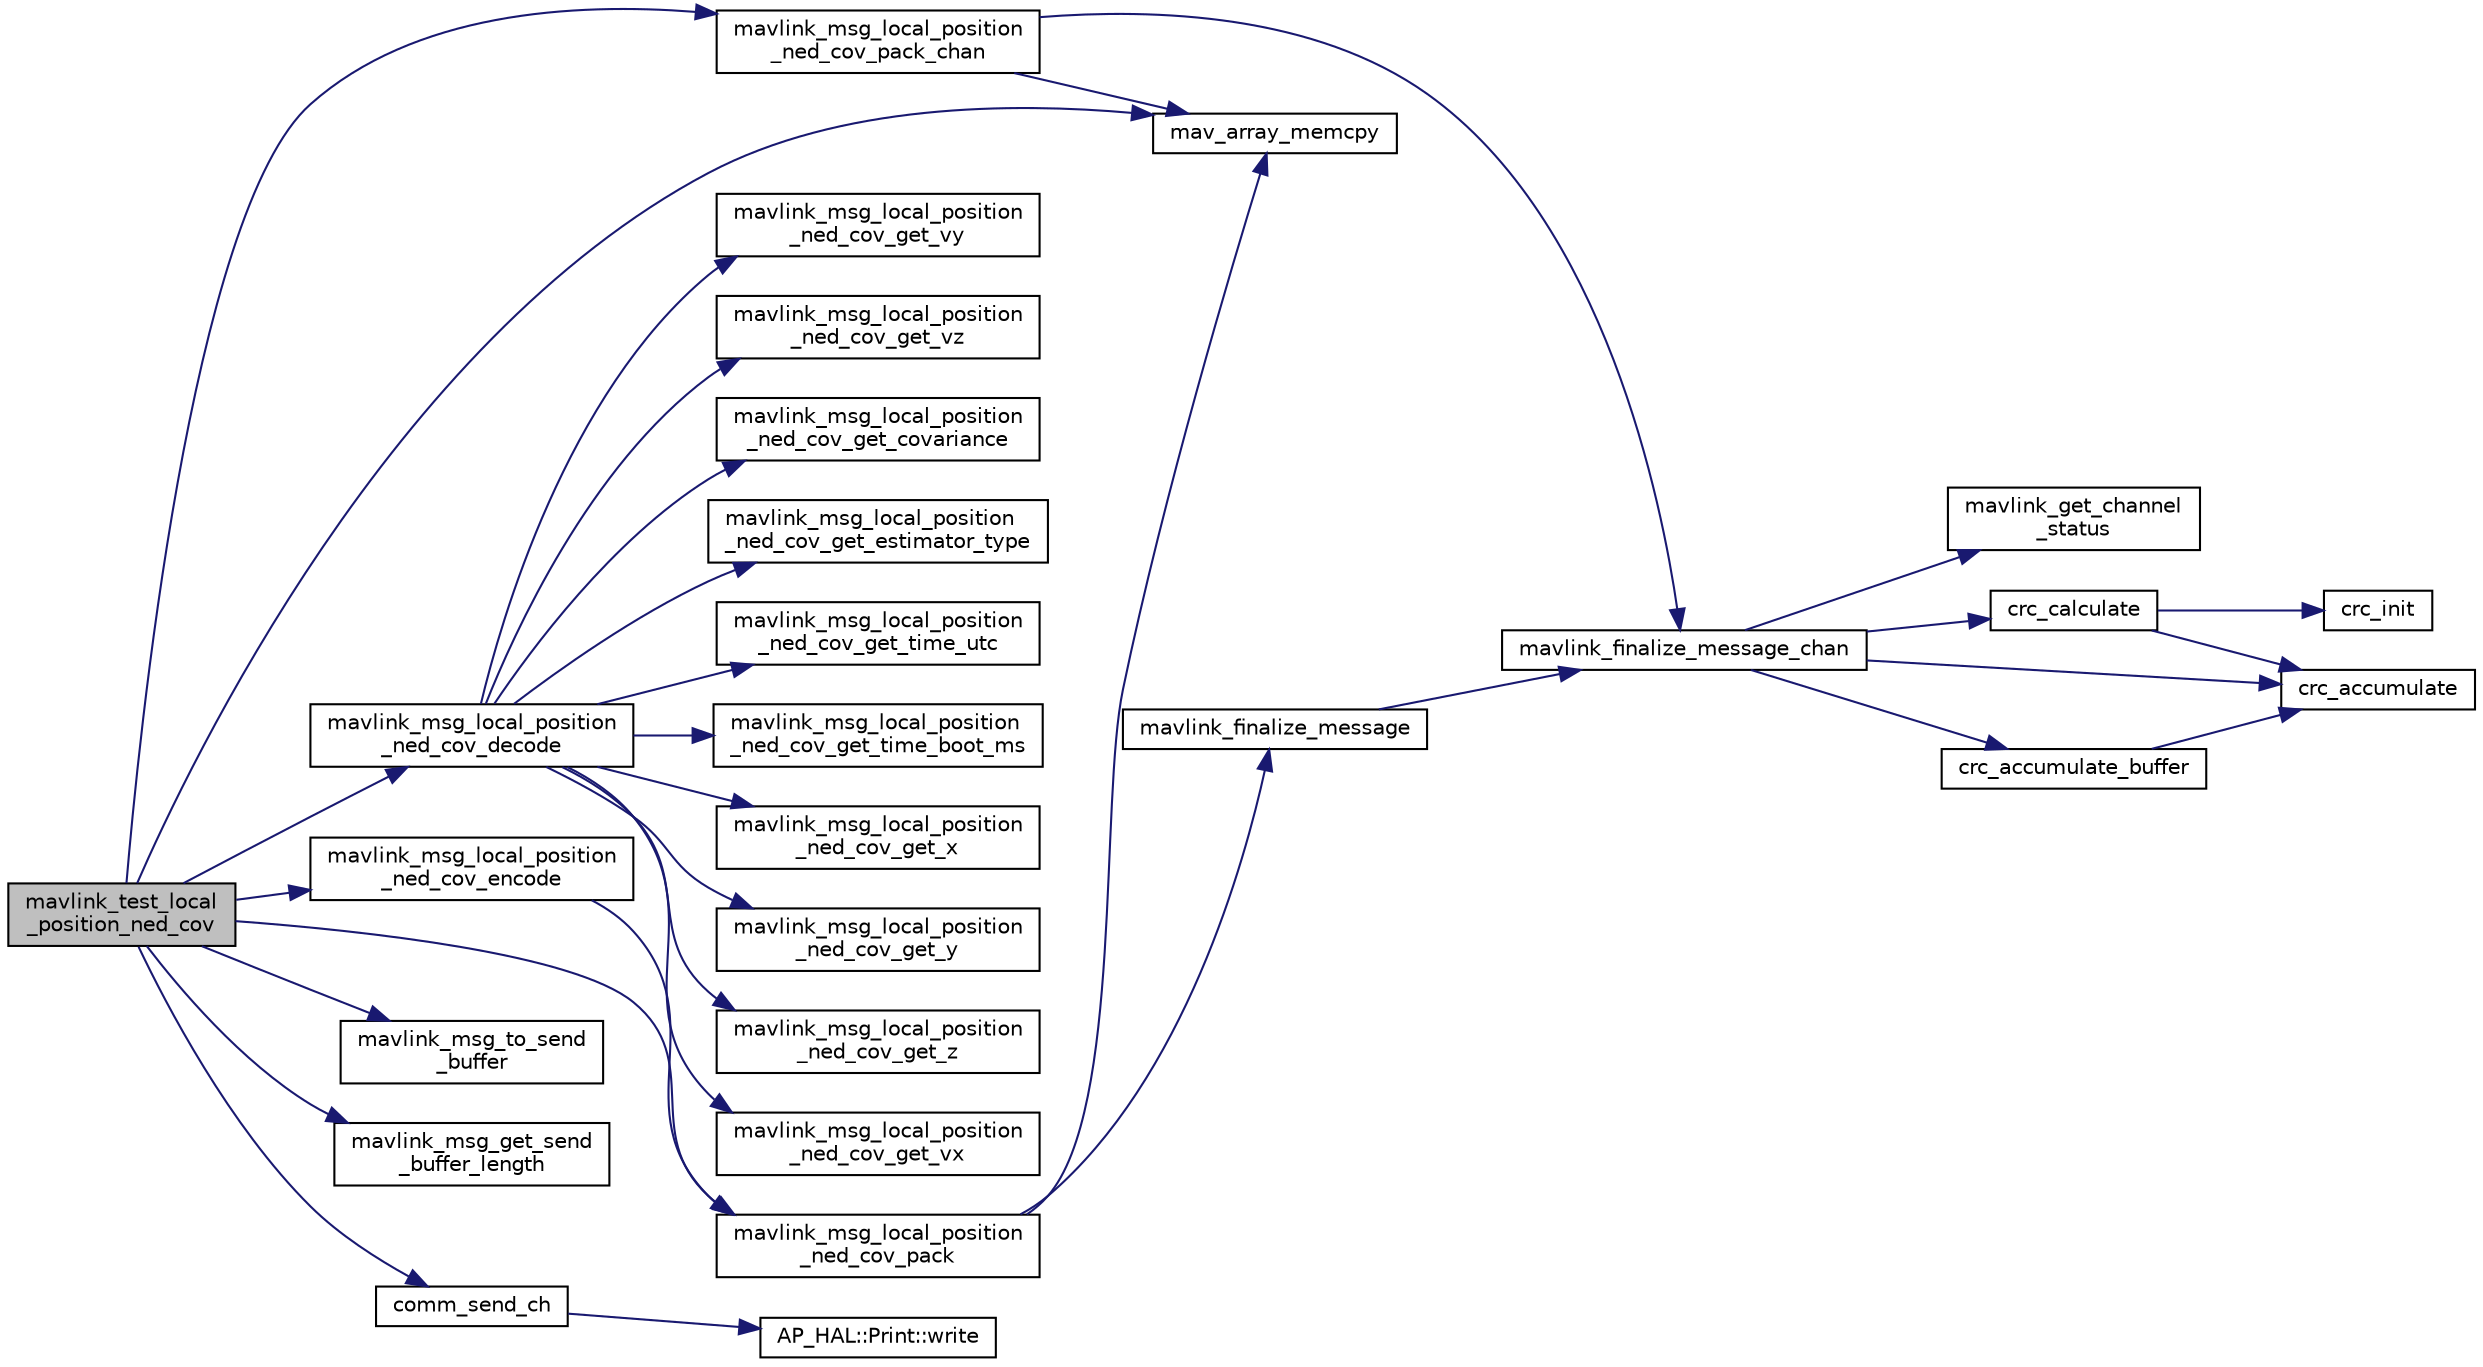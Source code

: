 digraph "mavlink_test_local_position_ned_cov"
{
 // INTERACTIVE_SVG=YES
  edge [fontname="Helvetica",fontsize="10",labelfontname="Helvetica",labelfontsize="10"];
  node [fontname="Helvetica",fontsize="10",shape=record];
  rankdir="LR";
  Node1 [label="mavlink_test_local\l_position_ned_cov",height=0.2,width=0.4,color="black", fillcolor="grey75", style="filled", fontcolor="black"];
  Node1 -> Node2 [color="midnightblue",fontsize="10",style="solid",fontname="Helvetica"];
  Node2 [label="mav_array_memcpy",height=0.2,width=0.4,color="black", fillcolor="white", style="filled",URL="$protocol_8h.html#a4486c3d5854cac1cb6a0fb1cc5ba570c"];
  Node1 -> Node3 [color="midnightblue",fontsize="10",style="solid",fontname="Helvetica"];
  Node3 [label="mavlink_msg_local_position\l_ned_cov_encode",height=0.2,width=0.4,color="black", fillcolor="white", style="filled",URL="$mavlink__msg__local__position__ned__cov_8h.html#a134a014c9b7fe6a87f8bd8edfef00023",tooltip="Encode a local_position_ned_cov struct. "];
  Node3 -> Node4 [color="midnightblue",fontsize="10",style="solid",fontname="Helvetica"];
  Node4 [label="mavlink_msg_local_position\l_ned_cov_pack",height=0.2,width=0.4,color="black", fillcolor="white", style="filled",URL="$mavlink__msg__local__position__ned__cov_8h.html#af5ea61a113f820a3d00b642d87a489b7",tooltip="Pack a local_position_ned_cov message. "];
  Node4 -> Node2 [color="midnightblue",fontsize="10",style="solid",fontname="Helvetica"];
  Node4 -> Node5 [color="midnightblue",fontsize="10",style="solid",fontname="Helvetica"];
  Node5 [label="mavlink_finalize_message",height=0.2,width=0.4,color="black", fillcolor="white", style="filled",URL="$mavlink__helpers_8h.html#af3bea083c5ec83f5b6570b2bd4a817d0",tooltip="Finalize a MAVLink message with MAVLINK_COMM_0 as default channel. "];
  Node5 -> Node6 [color="midnightblue",fontsize="10",style="solid",fontname="Helvetica"];
  Node6 [label="mavlink_finalize_message_chan",height=0.2,width=0.4,color="black", fillcolor="white", style="filled",URL="$mavlink__helpers_8h.html#aa66131138fc02101dcc73b4b556ab422",tooltip="Finalize a MAVLink message with channel assignment. "];
  Node6 -> Node7 [color="midnightblue",fontsize="10",style="solid",fontname="Helvetica"];
  Node7 [label="mavlink_get_channel\l_status",height=0.2,width=0.4,color="black", fillcolor="white", style="filled",URL="$mavlink__helpers_8h.html#ac006d308067f48514ca5c0cf0b046c28"];
  Node6 -> Node8 [color="midnightblue",fontsize="10",style="solid",fontname="Helvetica"];
  Node8 [label="crc_calculate",height=0.2,width=0.4,color="black", fillcolor="white", style="filled",URL="$checksum_8h.html#ab4264eb7b9e22aabb5cc3191bce35f4c",tooltip="Calculates the X.25 checksum on a byte buffer. "];
  Node8 -> Node9 [color="midnightblue",fontsize="10",style="solid",fontname="Helvetica"];
  Node9 [label="crc_init",height=0.2,width=0.4,color="black", fillcolor="white", style="filled",URL="$checksum_8h.html#aee738f6e20d31b027afdd966c79befae",tooltip="Initiliaze the buffer for the X.25 CRC. "];
  Node8 -> Node10 [color="midnightblue",fontsize="10",style="solid",fontname="Helvetica"];
  Node10 [label="crc_accumulate",height=0.2,width=0.4,color="black", fillcolor="white", style="filled",URL="$checksum_8h.html#ade2bbc31cd3b5b6d839556f56de61957",tooltip="Accumulate the X.25 CRC by adding one char at a time. "];
  Node6 -> Node11 [color="midnightblue",fontsize="10",style="solid",fontname="Helvetica"];
  Node11 [label="crc_accumulate_buffer",height=0.2,width=0.4,color="black", fillcolor="white", style="filled",URL="$checksum_8h.html#abcbaa800e8fcbcdf9bb48168657fbefd",tooltip="Accumulate the X.25 CRC by adding an array of bytes. "];
  Node11 -> Node10 [color="midnightblue",fontsize="10",style="solid",fontname="Helvetica"];
  Node6 -> Node10 [color="midnightblue",fontsize="10",style="solid",fontname="Helvetica"];
  Node1 -> Node12 [color="midnightblue",fontsize="10",style="solid",fontname="Helvetica"];
  Node12 [label="mavlink_msg_local_position\l_ned_cov_decode",height=0.2,width=0.4,color="black", fillcolor="white", style="filled",URL="$mavlink__msg__local__position__ned__cov_8h.html#aca8ebce09a884b6f030955c0539a1509",tooltip="Decode a local_position_ned_cov message into a struct. "];
  Node12 -> Node13 [color="midnightblue",fontsize="10",style="solid",fontname="Helvetica"];
  Node13 [label="mavlink_msg_local_position\l_ned_cov_get_time_utc",height=0.2,width=0.4,color="black", fillcolor="white", style="filled",URL="$mavlink__msg__local__position__ned__cov_8h.html#a08c0a911106778c4e9c7a056426d4109",tooltip="Get field time_utc from local_position_ned_cov message. "];
  Node12 -> Node14 [color="midnightblue",fontsize="10",style="solid",fontname="Helvetica"];
  Node14 [label="mavlink_msg_local_position\l_ned_cov_get_time_boot_ms",height=0.2,width=0.4,color="black", fillcolor="white", style="filled",URL="$mavlink__msg__local__position__ned__cov_8h.html#af152a7d414b1ae890698207b154fd73a",tooltip="Send a local_position_ned_cov message. "];
  Node12 -> Node15 [color="midnightblue",fontsize="10",style="solid",fontname="Helvetica"];
  Node15 [label="mavlink_msg_local_position\l_ned_cov_get_x",height=0.2,width=0.4,color="black", fillcolor="white", style="filled",URL="$mavlink__msg__local__position__ned__cov_8h.html#a0524730b804bbf8c4a8a71e128af982e",tooltip="Get field x from local_position_ned_cov message. "];
  Node12 -> Node16 [color="midnightblue",fontsize="10",style="solid",fontname="Helvetica"];
  Node16 [label="mavlink_msg_local_position\l_ned_cov_get_y",height=0.2,width=0.4,color="black", fillcolor="white", style="filled",URL="$mavlink__msg__local__position__ned__cov_8h.html#a3e5bfc5d7e3ed12ee06e0af8bb146467",tooltip="Get field y from local_position_ned_cov message. "];
  Node12 -> Node17 [color="midnightblue",fontsize="10",style="solid",fontname="Helvetica"];
  Node17 [label="mavlink_msg_local_position\l_ned_cov_get_z",height=0.2,width=0.4,color="black", fillcolor="white", style="filled",URL="$mavlink__msg__local__position__ned__cov_8h.html#a786e933728f0bb3f7b9dcaf8e60bed67",tooltip="Get field z from local_position_ned_cov message. "];
  Node12 -> Node18 [color="midnightblue",fontsize="10",style="solid",fontname="Helvetica"];
  Node18 [label="mavlink_msg_local_position\l_ned_cov_get_vx",height=0.2,width=0.4,color="black", fillcolor="white", style="filled",URL="$mavlink__msg__local__position__ned__cov_8h.html#a4ffe546e7e11258c1c4c86df95adf90f",tooltip="Get field vx from local_position_ned_cov message. "];
  Node12 -> Node19 [color="midnightblue",fontsize="10",style="solid",fontname="Helvetica"];
  Node19 [label="mavlink_msg_local_position\l_ned_cov_get_vy",height=0.2,width=0.4,color="black", fillcolor="white", style="filled",URL="$mavlink__msg__local__position__ned__cov_8h.html#a030b8429a949785daa2c7a103c85bdeb",tooltip="Get field vy from local_position_ned_cov message. "];
  Node12 -> Node20 [color="midnightblue",fontsize="10",style="solid",fontname="Helvetica"];
  Node20 [label="mavlink_msg_local_position\l_ned_cov_get_vz",height=0.2,width=0.4,color="black", fillcolor="white", style="filled",URL="$mavlink__msg__local__position__ned__cov_8h.html#a6e4c062a82a5e19cd8f1fd71625728bf",tooltip="Get field vz from local_position_ned_cov message. "];
  Node12 -> Node21 [color="midnightblue",fontsize="10",style="solid",fontname="Helvetica"];
  Node21 [label="mavlink_msg_local_position\l_ned_cov_get_covariance",height=0.2,width=0.4,color="black", fillcolor="white", style="filled",URL="$mavlink__msg__local__position__ned__cov_8h.html#af95e8e3e47e23772e543fbeea0bdabe3",tooltip="Get field covariance from local_position_ned_cov message. "];
  Node12 -> Node22 [color="midnightblue",fontsize="10",style="solid",fontname="Helvetica"];
  Node22 [label="mavlink_msg_local_position\l_ned_cov_get_estimator_type",height=0.2,width=0.4,color="black", fillcolor="white", style="filled",URL="$mavlink__msg__local__position__ned__cov_8h.html#a7e7e27edab90cd7aa28d394421be9128",tooltip="Get field estimator_type from local_position_ned_cov message. "];
  Node1 -> Node4 [color="midnightblue",fontsize="10",style="solid",fontname="Helvetica"];
  Node1 -> Node23 [color="midnightblue",fontsize="10",style="solid",fontname="Helvetica"];
  Node23 [label="mavlink_msg_local_position\l_ned_cov_pack_chan",height=0.2,width=0.4,color="black", fillcolor="white", style="filled",URL="$mavlink__msg__local__position__ned__cov_8h.html#aca40237896a1d9d53722496d8e1baff6",tooltip="Pack a local_position_ned_cov message on a channel. "];
  Node23 -> Node2 [color="midnightblue",fontsize="10",style="solid",fontname="Helvetica"];
  Node23 -> Node6 [color="midnightblue",fontsize="10",style="solid",fontname="Helvetica"];
  Node1 -> Node24 [color="midnightblue",fontsize="10",style="solid",fontname="Helvetica"];
  Node24 [label="mavlink_msg_to_send\l_buffer",height=0.2,width=0.4,color="black", fillcolor="white", style="filled",URL="$mavlink__helpers_8h.html#afea0a9befa84822fd62c2899ea0d849e",tooltip="Pack a message to send it over a serial byte stream. "];
  Node1 -> Node25 [color="midnightblue",fontsize="10",style="solid",fontname="Helvetica"];
  Node25 [label="mavlink_msg_get_send\l_buffer_length",height=0.2,width=0.4,color="black", fillcolor="white", style="filled",URL="$protocol_8h.html#aa86c08f27aabb7a2e12a67f189f590c8",tooltip="Get the required buffer size for this message. "];
  Node1 -> Node26 [color="midnightblue",fontsize="10",style="solid",fontname="Helvetica"];
  Node26 [label="comm_send_ch",height=0.2,width=0.4,color="black", fillcolor="white", style="filled",URL="$GCS__MAVLink_8h.html#ab753873a1ee10adedd0ce246311468f8"];
  Node26 -> Node27 [color="midnightblue",fontsize="10",style="solid",fontname="Helvetica"];
  Node27 [label="AP_HAL::Print::write",height=0.2,width=0.4,color="black", fillcolor="white", style="filled",URL="$classAP__HAL_1_1Print.html#acc65391952a43334f8f5c9bef341f501"];
}
